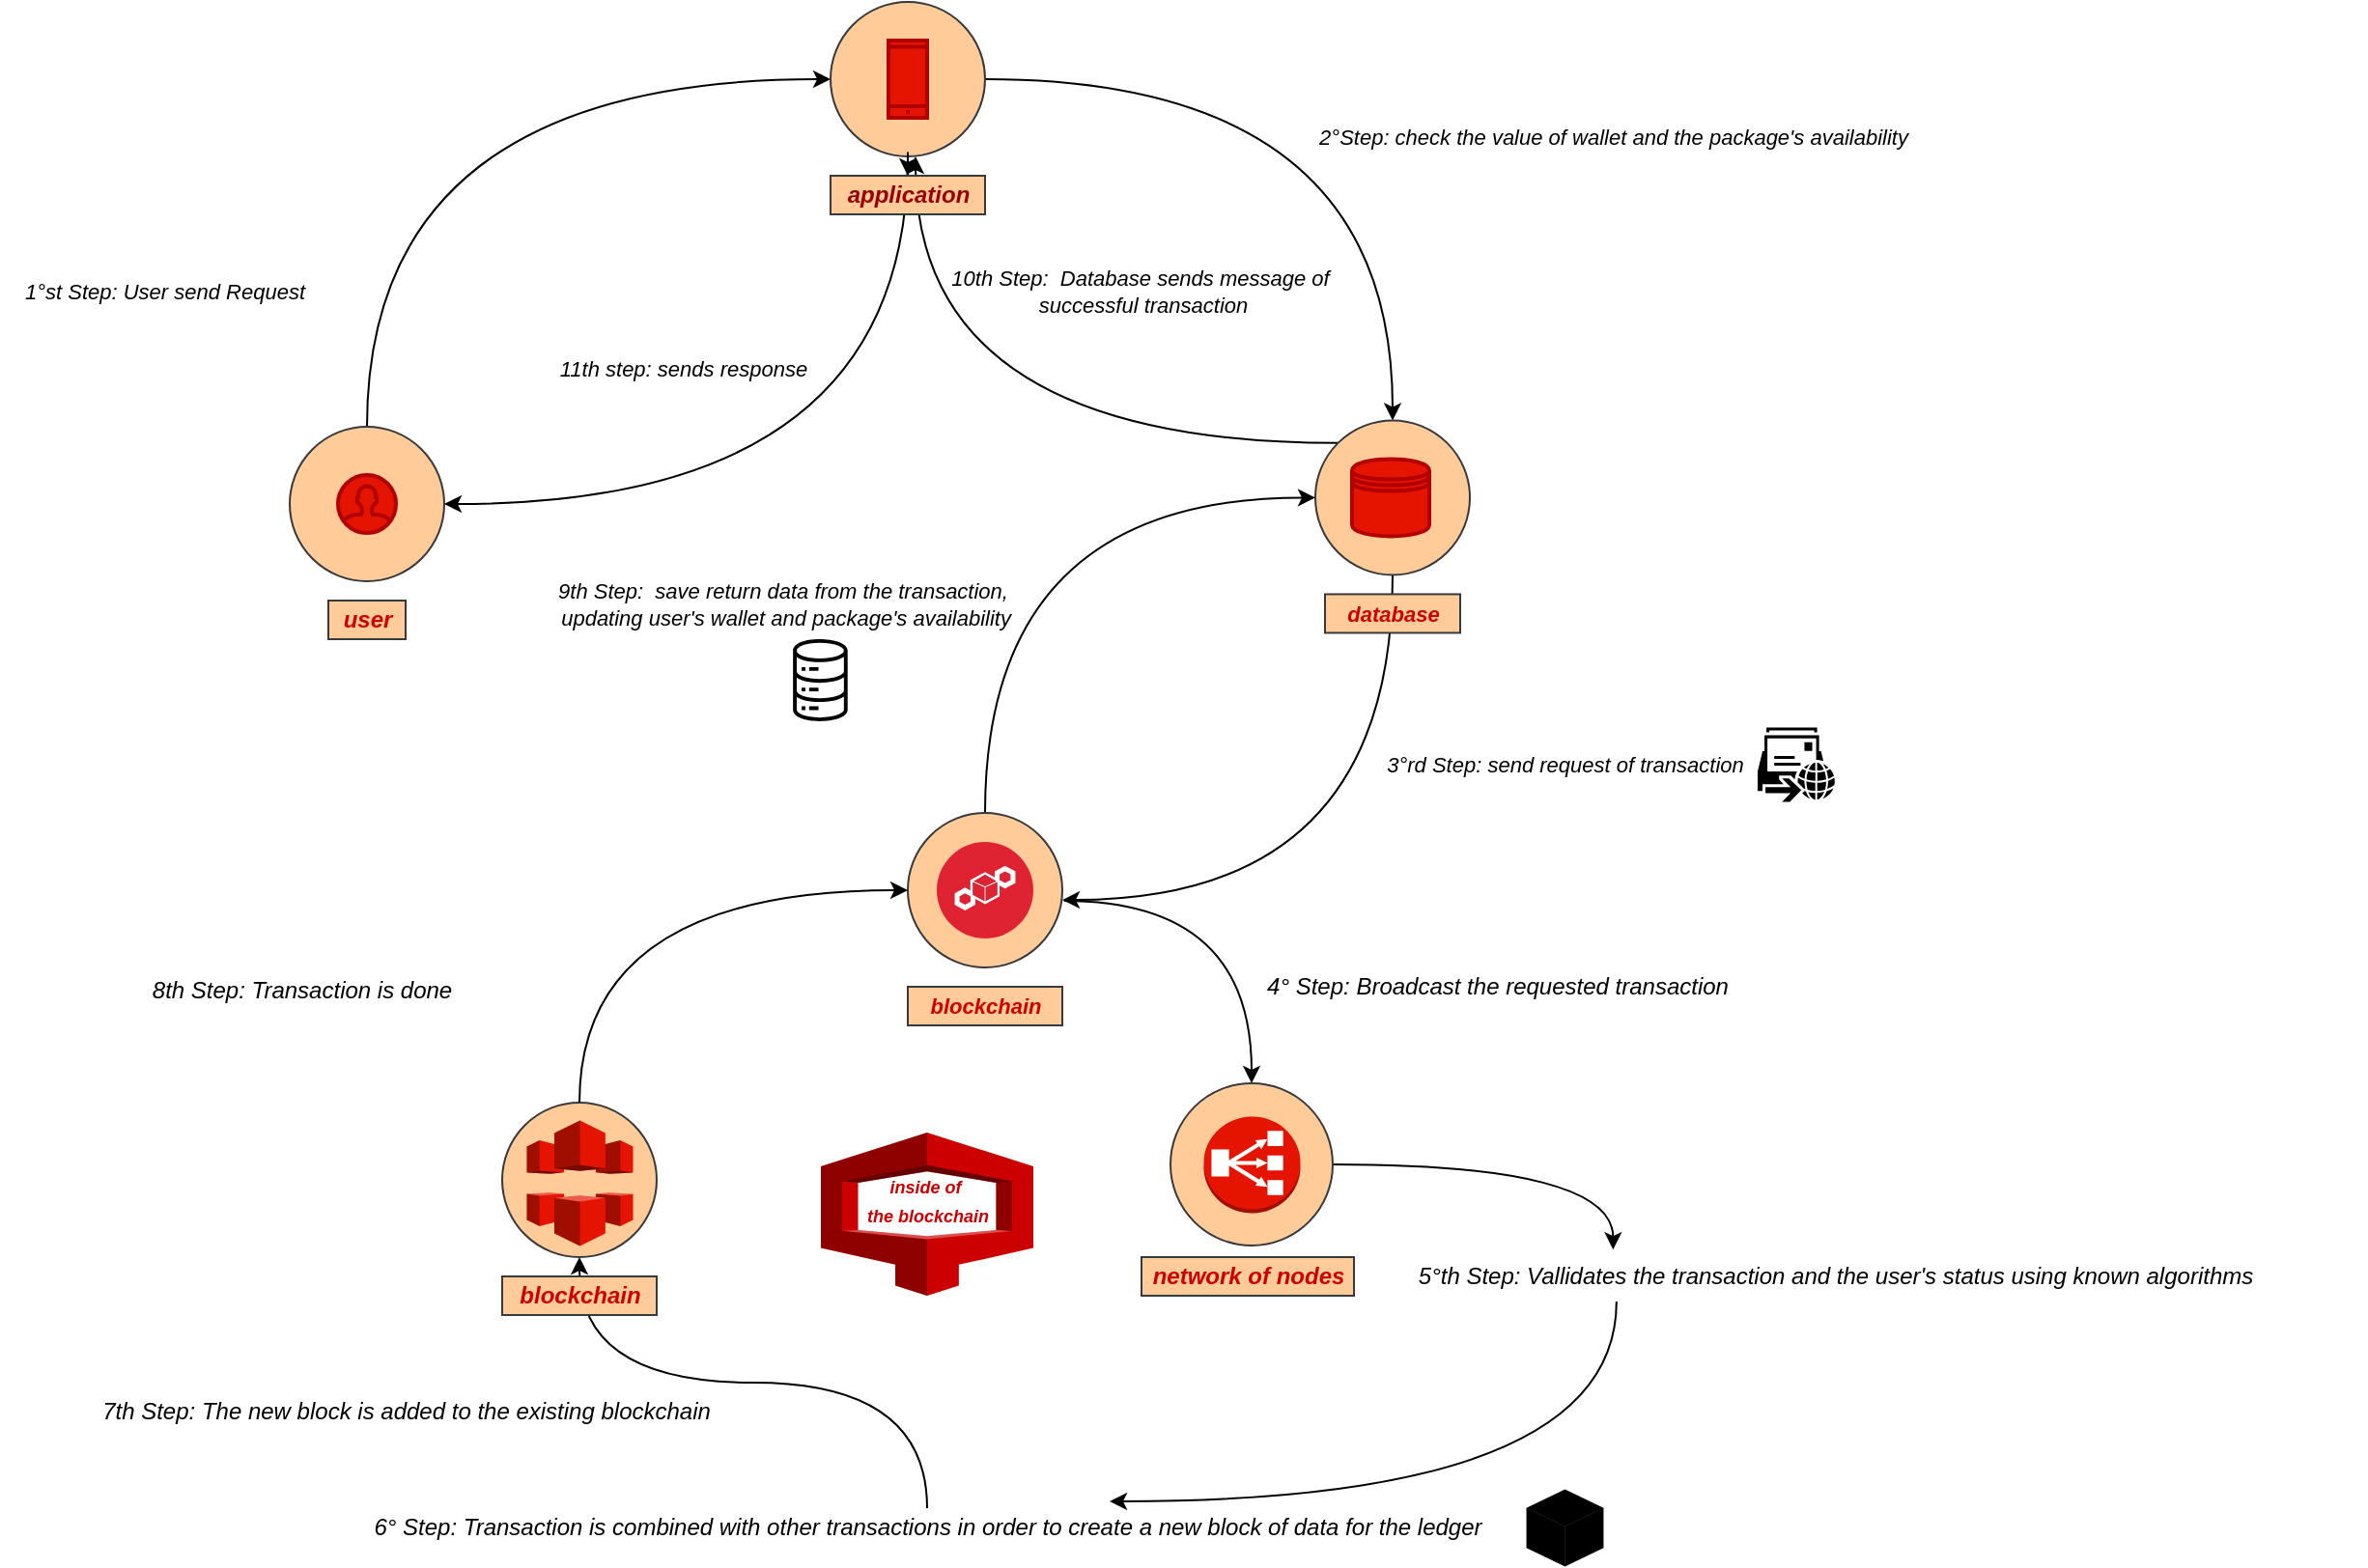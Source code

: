 <mxfile version="15.8.5" type="device"><diagram id="uYEN99G6idw3wd578FW9" name="Page-1"><mxGraphModel dx="2027" dy="822" grid="1" gridSize="10" guides="1" tooltips="1" connect="1" arrows="1" fold="1" page="1" pageScale="1" pageWidth="827" pageHeight="1169" math="0" shadow="0"><root><mxCell id="0"/><mxCell id="1" parent="0"/><mxCell id="fQxBN5wkxepplR0n4-OH-35" style="edgeStyle=orthogonalEdgeStyle;curved=1;rounded=0;orthogonalLoop=1;jettySize=auto;html=1;exitX=0.5;exitY=0;exitDx=0;exitDy=0;entryX=0;entryY=0.5;entryDx=0;entryDy=0;fontSize=11;fontColor=#000000;" parent="1" source="fQxBN5wkxepplR0n4-OH-1" target="fQxBN5wkxepplR0n4-OH-7" edge="1"><mxGeometry relative="1" as="geometry"/></mxCell><mxCell id="fQxBN5wkxepplR0n4-OH-1" value="" style="ellipse;whiteSpace=wrap;html=1;aspect=fixed;fillColor=#ffcc99;strokeColor=#36393d;" parent="1" vertex="1"><mxGeometry x="20" y="400" width="80" height="80" as="geometry"/></mxCell><mxCell id="fQxBN5wkxepplR0n4-OH-4" value="" style="html=1;verticalLabelPosition=bottom;align=center;labelBackgroundColor=#ffffff;verticalAlign=top;strokeWidth=2;strokeColor=#B20000;shadow=0;dashed=0;shape=mxgraph.ios7.icons.user;fillColor=#e51400;fontColor=#ffffff;" parent="1" vertex="1"><mxGeometry x="45" y="425" width="30" height="30" as="geometry"/></mxCell><mxCell id="fQxBN5wkxepplR0n4-OH-6" value="&lt;b&gt;&lt;i&gt;&lt;font color=&quot;#cc0000&quot;&gt;user&lt;/font&gt;&lt;/i&gt;&lt;/b&gt;" style="text;html=1;align=center;verticalAlign=middle;resizable=0;points=[];autosize=1;strokeColor=#36393d;fillColor=#ffcc99;" parent="1" vertex="1"><mxGeometry x="40" y="490" width="40" height="20" as="geometry"/></mxCell><mxCell id="fQxBN5wkxepplR0n4-OH-34" style="edgeStyle=orthogonalEdgeStyle;curved=1;rounded=0;orthogonalLoop=1;jettySize=auto;html=1;exitX=1;exitY=0.5;exitDx=0;exitDy=0;entryX=0.5;entryY=0;entryDx=0;entryDy=0;fontSize=11;fontColor=#000000;" parent="1" source="fQxBN5wkxepplR0n4-OH-7" target="fQxBN5wkxepplR0n4-OH-13" edge="1"><mxGeometry relative="1" as="geometry"/></mxCell><mxCell id="fQxBN5wkxepplR0n4-OH-48" style="edgeStyle=orthogonalEdgeStyle;curved=1;rounded=0;orthogonalLoop=1;jettySize=auto;html=1;exitX=0.5;exitY=1;exitDx=0;exitDy=0;entryX=1;entryY=0.5;entryDx=0;entryDy=0;fontSize=11;fontColor=#000000;" parent="1" source="fQxBN5wkxepplR0n4-OH-7" target="fQxBN5wkxepplR0n4-OH-1" edge="1"><mxGeometry relative="1" as="geometry"/></mxCell><mxCell id="fQxBN5wkxepplR0n4-OH-7" value="" style="ellipse;whiteSpace=wrap;html=1;aspect=fixed;fillColor=#ffcc99;strokeColor=#36393d;" parent="1" vertex="1"><mxGeometry x="300" y="180" width="80" height="80" as="geometry"/></mxCell><mxCell id="fQxBN5wkxepplR0n4-OH-8" value="" style="html=1;verticalLabelPosition=bottom;align=center;labelBackgroundColor=#ffffff;verticalAlign=top;strokeWidth=2;strokeColor=#B20000;shadow=0;dashed=0;shape=mxgraph.ios7.icons.smartphone;fontColor=#ffffff;fillColor=#e51400;" parent="1" vertex="1"><mxGeometry x="330" y="200" width="20" height="40" as="geometry"/></mxCell><mxCell id="fQxBN5wkxepplR0n4-OH-11" value="" style="shape=image;html=1;verticalAlign=top;verticalLabelPosition=bottom;labelBackgroundColor=#ffffff;imageAspect=0;aspect=fixed;image=https://cdn2.iconfinder.com/data/icons/business-and-education-1/512/203_phone_hand_Shopping_smartphone_Currency-128.png;fontColor=#7EA6E0;strokeColor=default;fillColor=#7EA6E0;" parent="1" vertex="1"><mxGeometry x="35" y="310" width="40" height="40" as="geometry"/></mxCell><mxCell id="fQxBN5wkxepplR0n4-OH-12" value="&lt;font color=&quot;#000000&quot; style=&quot;font-size: 11px&quot;&gt;&lt;i&gt;1°st Step: User send Request&lt;/i&gt;&lt;/font&gt;" style="text;html=1;align=center;verticalAlign=middle;resizable=0;points=[];autosize=1;strokeColor=none;fillColor=none;fontColor=#7EA6E0;" parent="1" vertex="1"><mxGeometry x="-130" y="320" width="170" height="20" as="geometry"/></mxCell><mxCell id="fQxBN5wkxepplR0n4-OH-38" style="edgeStyle=orthogonalEdgeStyle;curved=1;rounded=0;orthogonalLoop=1;jettySize=auto;html=1;exitX=0.5;exitY=1;exitDx=0;exitDy=0;entryX=1;entryY=0.563;entryDx=0;entryDy=0;entryPerimeter=0;fontSize=11;fontColor=#000000;" parent="1" source="fQxBN5wkxepplR0n4-OH-13" target="fQxBN5wkxepplR0n4-OH-23" edge="1"><mxGeometry relative="1" as="geometry"/></mxCell><mxCell id="fQxBN5wkxepplR0n4-OH-42" style="edgeStyle=orthogonalEdgeStyle;curved=1;rounded=0;orthogonalLoop=1;jettySize=auto;html=1;exitX=0;exitY=0;exitDx=0;exitDy=0;fontSize=11;fontColor=#000000;" parent="1" source="fQxBN5wkxepplR0n4-OH-13" edge="1"><mxGeometry relative="1" as="geometry"><mxPoint x="344" y="260" as="targetPoint"/></mxGeometry></mxCell><mxCell id="fQxBN5wkxepplR0n4-OH-13" value="" style="ellipse;whiteSpace=wrap;html=1;aspect=fixed;fillColor=#ffcc99;strokeColor=#36393d;" parent="1" vertex="1"><mxGeometry x="551" y="396.72" width="80" height="80" as="geometry"/></mxCell><mxCell id="fQxBN5wkxepplR0n4-OH-14" value="" style="shape=datastore;whiteSpace=wrap;html=1;fontSize=11;fontColor=#ffffff;strokeColor=#B20000;fillColor=#e51400;strokeWidth=2;" parent="1" vertex="1"><mxGeometry x="570" y="416.72" width="40" height="40" as="geometry"/></mxCell><mxCell id="fQxBN5wkxepplR0n4-OH-15" value="&lt;font color=&quot;#cc0000&quot;&gt;database&lt;/font&gt;" style="text;html=1;align=center;verticalAlign=middle;resizable=0;points=[];autosize=1;strokeColor=#36393d;fillColor=#ffcc99;fontSize=11;fontStyle=3" parent="1" vertex="1"><mxGeometry x="556" y="486.72" width="70" height="20" as="geometry"/></mxCell><mxCell id="fQxBN5wkxepplR0n4-OH-19" value="&lt;i&gt;&lt;font color=&quot;#000000&quot;&gt;2°Step: check the value of wallet and the package's availability&lt;/font&gt;&lt;/i&gt;" style="text;html=1;align=center;verticalAlign=middle;resizable=0;points=[];autosize=1;strokeColor=none;fillColor=none;fontSize=11;fontColor=#7EA6E0;" parent="1" vertex="1"><mxGeometry x="530" y="240" width="350" height="20" as="geometry"/></mxCell><mxCell id="fQxBN5wkxepplR0n4-OH-20" value="" style="shape=image;html=1;verticalAlign=top;verticalLabelPosition=bottom;labelBackgroundColor=#ffffff;imageAspect=0;aspect=fixed;image=https://cdn1.iconfinder.com/data/icons/smartphone-signal-5g-trading/64/Smartphone_Verification_003-128.png;fontSize=11;fontColor=#000000;strokeColor=#007FFF;strokeWidth=2;fillColor=#7EA6E0;" parent="1" vertex="1"><mxGeometry x="860" y="220" width="40" height="40" as="geometry"/></mxCell><mxCell id="fQxBN5wkxepplR0n4-OH-39" style="edgeStyle=orthogonalEdgeStyle;curved=1;rounded=0;orthogonalLoop=1;jettySize=auto;html=1;exitX=0.5;exitY=0;exitDx=0;exitDy=0;entryX=0;entryY=0.5;entryDx=0;entryDy=0;fontSize=11;fontColor=#000000;" parent="1" source="fQxBN5wkxepplR0n4-OH-23" target="fQxBN5wkxepplR0n4-OH-13" edge="1"><mxGeometry relative="1" as="geometry"/></mxCell><mxCell id="XNj5FjexwT4fgUu0Mbd8-4" style="edgeStyle=orthogonalEdgeStyle;rounded=0;orthogonalLoop=1;jettySize=auto;html=1;exitX=1.011;exitY=0.568;exitDx=0;exitDy=0;entryX=0.5;entryY=0;entryDx=0;entryDy=0;fontColor=#CC0000;curved=1;exitPerimeter=0;" edge="1" parent="1" source="fQxBN5wkxepplR0n4-OH-23" target="XNj5FjexwT4fgUu0Mbd8-2"><mxGeometry relative="1" as="geometry"/></mxCell><mxCell id="fQxBN5wkxepplR0n4-OH-23" value="" style="ellipse;whiteSpace=wrap;html=1;aspect=fixed;fillColor=#ffcc99;strokeColor=#36393d;" parent="1" vertex="1"><mxGeometry x="340" y="600" width="80" height="80" as="geometry"/></mxCell><mxCell id="fQxBN5wkxepplR0n4-OH-26" value="" style="aspect=fixed;perimeter=ellipsePerimeter;html=1;align=center;shadow=0;dashed=0;fontColor=#4277BB;labelBackgroundColor=#ffffff;fontSize=12;spacingTop=3;image;image=img/lib/ibm/security/blockchain_security_service.svg;labelBorderColor=#0000CC;strokeColor=#007FFF;strokeWidth=2;fillColor=#7EA6E0;" parent="1" vertex="1"><mxGeometry x="355" y="615" width="50" height="50" as="geometry"/></mxCell><mxCell id="fQxBN5wkxepplR0n4-OH-27" value="&lt;i&gt;&lt;b&gt;&lt;font color=&quot;#cc0000&quot;&gt;blockchain&lt;/font&gt;&lt;/b&gt;&lt;/i&gt;" style="text;html=1;align=center;verticalAlign=middle;resizable=0;points=[];autosize=1;strokeColor=#36393d;fillColor=#ffcc99;fontSize=11;" parent="1" vertex="1"><mxGeometry x="340" y="690" width="80" height="20" as="geometry"/></mxCell><mxCell id="fQxBN5wkxepplR0n4-OH-30" value="&lt;i&gt;&lt;font color=&quot;#000000&quot;&gt;3°rd Step: send request of transaction&lt;/font&gt;&lt;/i&gt;" style="text;html=1;align=center;verticalAlign=middle;resizable=0;points=[];autosize=1;strokeColor=none;fillColor=none;fontSize=11;fontColor=#7EA6E0;" parent="1" vertex="1"><mxGeometry x="570" y="565" width="220" height="20" as="geometry"/></mxCell><mxCell id="fQxBN5wkxepplR0n4-OH-31" value="" style="sketch=0;pointerEvents=1;shadow=0;dashed=0;html=1;strokeColor=none;fillColor=#000000;labelPosition=center;verticalLabelPosition=bottom;verticalAlign=top;outlineConnect=0;align=center;shape=mxgraph.office.communications.remote_move_request;labelBorderColor=#0000CC;fontSize=11;fontColor=#000000;" parent="1" vertex="1"><mxGeometry x="780" y="555.75" width="40" height="38.5" as="geometry"/></mxCell><mxCell id="fQxBN5wkxepplR0n4-OH-33" value="&lt;i&gt;9th Step: &amp;nbsp;save return data from the transaction,&lt;br&gt;&amp;nbsp;updating user's wallet and package's availability&lt;/i&gt;" style="text;html=1;align=center;verticalAlign=middle;resizable=0;points=[];autosize=1;strokeColor=none;fillColor=none;fontSize=11;fontColor=#000000;" parent="1" vertex="1"><mxGeometry x="155" y="476.72" width="240" height="30" as="geometry"/></mxCell><mxCell id="fQxBN5wkxepplR0n4-OH-40" value="" style="sketch=0;outlineConnect=0;fontColor=#232F3E;gradientColor=none;fillColor=#000000;strokeColor=none;dashed=0;verticalLabelPosition=bottom;verticalAlign=top;align=center;html=1;fontSize=12;fontStyle=0;aspect=fixed;pointerEvents=1;shape=mxgraph.aws4.iot_analytics_data_store;labelBorderColor=#0000CC;" parent="1" vertex="1"><mxGeometry x="280" y="510" width="29.43" height="42.5" as="geometry"/></mxCell><mxCell id="fQxBN5wkxepplR0n4-OH-49" style="edgeStyle=orthogonalEdgeStyle;curved=1;rounded=0;orthogonalLoop=1;jettySize=auto;html=1;fontSize=11;fontColor=#000000;" parent="1" source="fQxBN5wkxepplR0n4-OH-9" edge="1"><mxGeometry relative="1" as="geometry"><mxPoint x="340" y="270" as="targetPoint"/></mxGeometry></mxCell><mxCell id="fQxBN5wkxepplR0n4-OH-9" value="&lt;i&gt;&lt;b&gt;&lt;font color=&quot;#990000&quot;&gt;application&lt;/font&gt;&lt;/b&gt;&lt;/i&gt;" style="text;html=1;align=center;verticalAlign=middle;resizable=0;points=[];autosize=1;strokeColor=#36393d;fillColor=#ffcc99;" parent="1" vertex="1"><mxGeometry x="300" y="270" width="80" height="20" as="geometry"/></mxCell><mxCell id="fQxBN5wkxepplR0n4-OH-43" value="&lt;i&gt;10th Step: &amp;nbsp;Database sends message of&lt;br&gt;&amp;nbsp;successful transaction&lt;/i&gt;" style="text;html=1;align=center;verticalAlign=middle;resizable=0;points=[];autosize=1;strokeColor=none;fillColor=none;fontSize=11;fontColor=#000000;" parent="1" vertex="1"><mxGeometry x="360" y="315" width="200" height="30" as="geometry"/></mxCell><mxCell id="fQxBN5wkxepplR0n4-OH-44" value="" style="shape=image;html=1;verticalAlign=top;verticalLabelPosition=bottom;labelBackgroundColor=#ffffff;imageAspect=0;aspect=fixed;image=https://cdn0.iconfinder.com/data/icons/basic-e-commerce-line/48/Shipping_success-128.png;labelBorderColor=#0000CC;fontSize=11;fontColor=#000000;strokeColor=#007FFF;strokeWidth=2;fillColor=#000000;" parent="1" vertex="1"><mxGeometry x="511" y="280" width="40" height="40" as="geometry"/></mxCell><mxCell id="fQxBN5wkxepplR0n4-OH-50" value="11th step: sends response&amp;nbsp;" style="text;html=1;align=center;verticalAlign=middle;resizable=0;points=[];autosize=1;strokeColor=none;fillColor=none;fontSize=11;fontColor=#000000;fontStyle=2" parent="1" vertex="1"><mxGeometry x="155" y="360" width="140" height="20" as="geometry"/></mxCell><mxCell id="fQxBN5wkxepplR0n4-OH-51" value="" style="shape=image;html=1;verticalAlign=top;verticalLabelPosition=bottom;labelBackgroundColor=#ffffff;imageAspect=0;aspect=fixed;image=https://cdn2.iconfinder.com/data/icons/new-year-s-hand-drawn-basic/64/checklist-128.png;labelBorderColor=#0000CC;fontSize=11;fontColor=#000000;strokeColor=#007FFF;strokeWidth=2;fillColor=#000000;" parent="1" vertex="1"><mxGeometry x="205" y="376.72" width="40" height="40" as="geometry"/></mxCell><mxCell id="XNj5FjexwT4fgUu0Mbd8-18" style="edgeStyle=orthogonalEdgeStyle;curved=1;rounded=0;orthogonalLoop=1;jettySize=auto;html=1;entryX=0.239;entryY=-0.195;entryDx=0;entryDy=0;entryPerimeter=0;fontColor=#CC0000;" edge="1" parent="1" source="XNj5FjexwT4fgUu0Mbd8-2" target="XNj5FjexwT4fgUu0Mbd8-6"><mxGeometry relative="1" as="geometry"/></mxCell><mxCell id="XNj5FjexwT4fgUu0Mbd8-2" value="" style="ellipse;whiteSpace=wrap;html=1;aspect=fixed;fillColor=#ffcc99;strokeColor=#36393d;" vertex="1" parent="1"><mxGeometry x="476" y="740" width="84" height="84" as="geometry"/></mxCell><mxCell id="XNj5FjexwT4fgUu0Mbd8-3" value="&lt;b&gt;&lt;i&gt;&lt;font color=&quot;#cc0000&quot;&gt;network of nodes&lt;/font&gt;&lt;/i&gt;&lt;/b&gt;" style="text;html=1;align=center;verticalAlign=middle;resizable=0;points=[];autosize=1;strokeColor=#36393d;fillColor=#ffcc99;" vertex="1" parent="1"><mxGeometry x="461" y="830" width="110" height="20" as="geometry"/></mxCell><mxCell id="XNj5FjexwT4fgUu0Mbd8-5" value="&lt;i&gt;&lt;font color=&quot;#000000&quot;&gt;4° Step: Broadcast the requested transaction&lt;/font&gt;&lt;/i&gt;" style="text;html=1;align=center;verticalAlign=middle;resizable=0;points=[];autosize=1;strokeColor=none;fillColor=none;fontColor=#CC0000;" vertex="1" parent="1"><mxGeometry x="520" y="680" width="250" height="20" as="geometry"/></mxCell><mxCell id="XNj5FjexwT4fgUu0Mbd8-14" style="edgeStyle=orthogonalEdgeStyle;curved=1;rounded=0;orthogonalLoop=1;jettySize=auto;html=1;fontColor=#CC0000;exitX=0.243;exitY=1.15;exitDx=0;exitDy=0;exitPerimeter=0;entryX=0.663;entryY=-0.177;entryDx=0;entryDy=0;entryPerimeter=0;" edge="1" parent="1" source="XNj5FjexwT4fgUu0Mbd8-6" target="XNj5FjexwT4fgUu0Mbd8-8"><mxGeometry relative="1" as="geometry"><mxPoint x="440" y="990" as="targetPoint"/><Array as="points"><mxPoint x="707" y="957"/></Array></mxGeometry></mxCell><mxCell id="XNj5FjexwT4fgUu0Mbd8-6" value="&lt;i&gt;5°th Step: Vallidates the transaction and the user's status using known algorithms&lt;/i&gt;" style="text;html=1;align=center;verticalAlign=middle;resizable=0;points=[];autosize=1;strokeColor=none;fillColor=none;fontColor=#000000;" vertex="1" parent="1"><mxGeometry x="600" y="830" width="440" height="20" as="geometry"/></mxCell><mxCell id="XNj5FjexwT4fgUu0Mbd8-31" style="edgeStyle=orthogonalEdgeStyle;curved=1;rounded=0;orthogonalLoop=1;jettySize=auto;html=1;entryX=0.5;entryY=1;entryDx=0;entryDy=0;fontSize=12;fontColor=#FFFFFF;" edge="1" parent="1" source="XNj5FjexwT4fgUu0Mbd8-8" target="XNj5FjexwT4fgUu0Mbd8-10"><mxGeometry relative="1" as="geometry"/></mxCell><mxCell id="XNj5FjexwT4fgUu0Mbd8-8" value="6° Step: Transaction is combined with other transactions in order to create a new block of data for the ledger" style="text;html=1;align=center;verticalAlign=middle;resizable=0;points=[];autosize=1;strokeColor=none;fillColor=none;fontColor=#000000;fontStyle=2" vertex="1" parent="1"><mxGeometry x="60" y="960" width="580" height="20" as="geometry"/></mxCell><mxCell id="XNj5FjexwT4fgUu0Mbd8-10" value="" style="ellipse;whiteSpace=wrap;html=1;aspect=fixed;fillColor=#ffcc99;strokeColor=#36393d;" vertex="1" parent="1"><mxGeometry x="130" y="750" width="80" height="80" as="geometry"/></mxCell><mxCell id="XNj5FjexwT4fgUu0Mbd8-19" style="edgeStyle=orthogonalEdgeStyle;curved=1;rounded=0;orthogonalLoop=1;jettySize=auto;html=1;entryX=0;entryY=0.5;entryDx=0;entryDy=0;fontColor=#CC0000;exitX=0.5;exitY=0;exitDx=0;exitDy=0;" edge="1" parent="1" source="XNj5FjexwT4fgUu0Mbd8-10" target="fQxBN5wkxepplR0n4-OH-23"><mxGeometry relative="1" as="geometry"/></mxCell><mxCell id="XNj5FjexwT4fgUu0Mbd8-16" value="&lt;i&gt;&lt;font color=&quot;#000000&quot;&gt;7th Step: The new block is added to the existing blockchain&lt;/font&gt;&lt;/i&gt;" style="text;html=1;align=center;verticalAlign=middle;resizable=0;points=[];autosize=1;strokeColor=none;fillColor=none;fontColor=#CC0000;" vertex="1" parent="1"><mxGeometry x="-80" y="900" width="320" height="20" as="geometry"/></mxCell><mxCell id="XNj5FjexwT4fgUu0Mbd8-17" value="&lt;b&gt;&lt;i&gt;&lt;font color=&quot;#cc0000&quot;&gt;blockchain&lt;/font&gt;&lt;/i&gt;&lt;/b&gt;" style="text;html=1;align=center;verticalAlign=middle;resizable=0;points=[];autosize=1;strokeColor=#36393d;fillColor=#ffcc99;" vertex="1" parent="1"><mxGeometry x="130" y="840" width="80" height="20" as="geometry"/></mxCell><mxCell id="XNj5FjexwT4fgUu0Mbd8-20" value="&lt;b style=&quot;font-size: 9px&quot;&gt;&lt;i style=&quot;font-size: 9px&quot;&gt;inside of&amp;nbsp;&lt;br style=&quot;font-size: 9px&quot;&gt;the blockchain&lt;br&gt;&lt;/i&gt;&lt;/b&gt;" style="text;html=1;align=center;verticalAlign=middle;resizable=0;points=[];autosize=1;strokeColor=none;fillColor=none;fontColor=#CC0000;strokeWidth=0;" vertex="1" parent="1"><mxGeometry x="305" y="784.5" width="90" height="30" as="geometry"/></mxCell><mxCell id="XNj5FjexwT4fgUu0Mbd8-23" value="" style="outlineConnect=0;dashed=0;verticalLabelPosition=bottom;verticalAlign=top;align=center;html=1;shape=mxgraph.aws3.cloudsearch;fillColor=#CC0000;gradientColor=none;labelBorderColor=#CC0000;fontSize=11;fontColor=#CC0000;" vertex="1" parent="1"><mxGeometry x="295" y="765.5" width="110" height="84.5" as="geometry"/></mxCell><mxCell id="XNj5FjexwT4fgUu0Mbd8-24" value="" style="outlineConnect=0;dashed=0;verticalLabelPosition=bottom;verticalAlign=top;align=center;html=1;shape=mxgraph.aws3.cloudfront;fillColor=#E51400;gradientColor=none;labelBorderColor=#CC0000;fontSize=9;fontColor=#CC0000;strokeWidth=0;" vertex="1" parent="1"><mxGeometry x="142.5" y="759" width="55" height="65" as="geometry"/></mxCell><mxCell id="XNj5FjexwT4fgUu0Mbd8-25" value="" style="outlineConnect=0;dashed=0;verticalLabelPosition=bottom;verticalAlign=top;align=center;html=1;shape=mxgraph.aws3.classic_load_balancer;fillColor=#E51400;gradientColor=none;labelBorderColor=#CC0000;fontSize=9;fontColor=#CC0000;strokeWidth=0;" vertex="1" parent="1"><mxGeometry x="493" y="757" width="50" height="50" as="geometry"/></mxCell><mxCell id="XNj5FjexwT4fgUu0Mbd8-26" value="&lt;i style=&quot;font-size: 12px;&quot;&gt;&lt;font color=&quot;#000000&quot; style=&quot;font-size: 12px;&quot;&gt;8th Step: Transaction is done&lt;/font&gt;&lt;/i&gt;" style="text;html=1;align=center;verticalAlign=middle;resizable=0;points=[];autosize=1;strokeColor=none;fillColor=none;fontSize=12;fontColor=#CC0000;" vertex="1" parent="1"><mxGeometry x="-59.5" y="682" width="170" height="20" as="geometry"/></mxCell><mxCell id="XNj5FjexwT4fgUu0Mbd8-27" value="" style="shape=image;html=1;verticalAlign=top;verticalLabelPosition=bottom;labelBackgroundColor=#ffffff;imageAspect=0;aspect=fixed;image=https://cdn0.iconfinder.com/data/icons/font-awesome-solid-vol-1/640/broadcast-tower-128.png;labelBorderColor=#CC0000;fontSize=12;fontColor=#000000;strokeWidth=0;fillColor=#E51400;" vertex="1" parent="1"><mxGeometry x="780" y="675" width="30" height="30" as="geometry"/></mxCell><mxCell id="XNj5FjexwT4fgUu0Mbd8-30" value="" style="whiteSpace=wrap;html=1;shape=mxgraph.basic.isocube;isoAngle=15;labelBorderColor=#FFFFFF;fontSize=12;strokeWidth=0;fillColor=#000000;labelBackgroundColor=#000000;strokeColor=#FFFFFF;fontColor=#FFFFFF;fontStyle=1" vertex="1" parent="1"><mxGeometry x="660" y="950" width="40" height="40" as="geometry"/></mxCell><mxCell id="XNj5FjexwT4fgUu0Mbd8-33" value="" style="shape=image;html=1;verticalAlign=top;verticalLabelPosition=bottom;labelBackgroundColor=#ffffff;imageAspect=0;aspect=fixed;image=https://cdn4.iconfinder.com/data/icons/internet-networking-and-communication-glyph-24/24/Chain_link_hyperlink_link_linkage_web-128.png;labelBorderColor=#FFFFFF;fontSize=12;fontColor=#E51400;strokeColor=#FFFFFF;strokeWidth=0;fillColor=#000000;" vertex="1" parent="1"><mxGeometry x="-110" y="895" width="30" height="30" as="geometry"/></mxCell><mxCell id="XNj5FjexwT4fgUu0Mbd8-34" value="" style="shape=image;html=1;verticalAlign=top;verticalLabelPosition=bottom;labelBackgroundColor=#ffffff;imageAspect=0;aspect=fixed;image=https://cdn0.iconfinder.com/data/icons/business-and-education-1/512/4_touch_click_ok_done_touch_here-128.png;labelBorderColor=#FFFFFF;fontSize=12;fontColor=#E51400;strokeColor=#FFFFFF;strokeWidth=0;fillColor=#000000;" vertex="1" parent="1"><mxGeometry x="1040" y="805" width="55" height="55" as="geometry"/></mxCell><mxCell id="XNj5FjexwT4fgUu0Mbd8-35" value="" style="shape=image;html=1;verticalAlign=top;verticalLabelPosition=bottom;labelBackgroundColor=#ffffff;imageAspect=0;aspect=fixed;image=https://cdn1.iconfinder.com/data/icons/material-core/24/cloud-done-128.png;labelBorderColor=#FFFFFF;fontSize=12;fontColor=#E51400;strokeColor=#FFFFFF;strokeWidth=0;fillColor=#000000;" vertex="1" parent="1"><mxGeometry x="110.5" y="676" width="32" height="32" as="geometry"/></mxCell></root></mxGraphModel></diagram></mxfile>